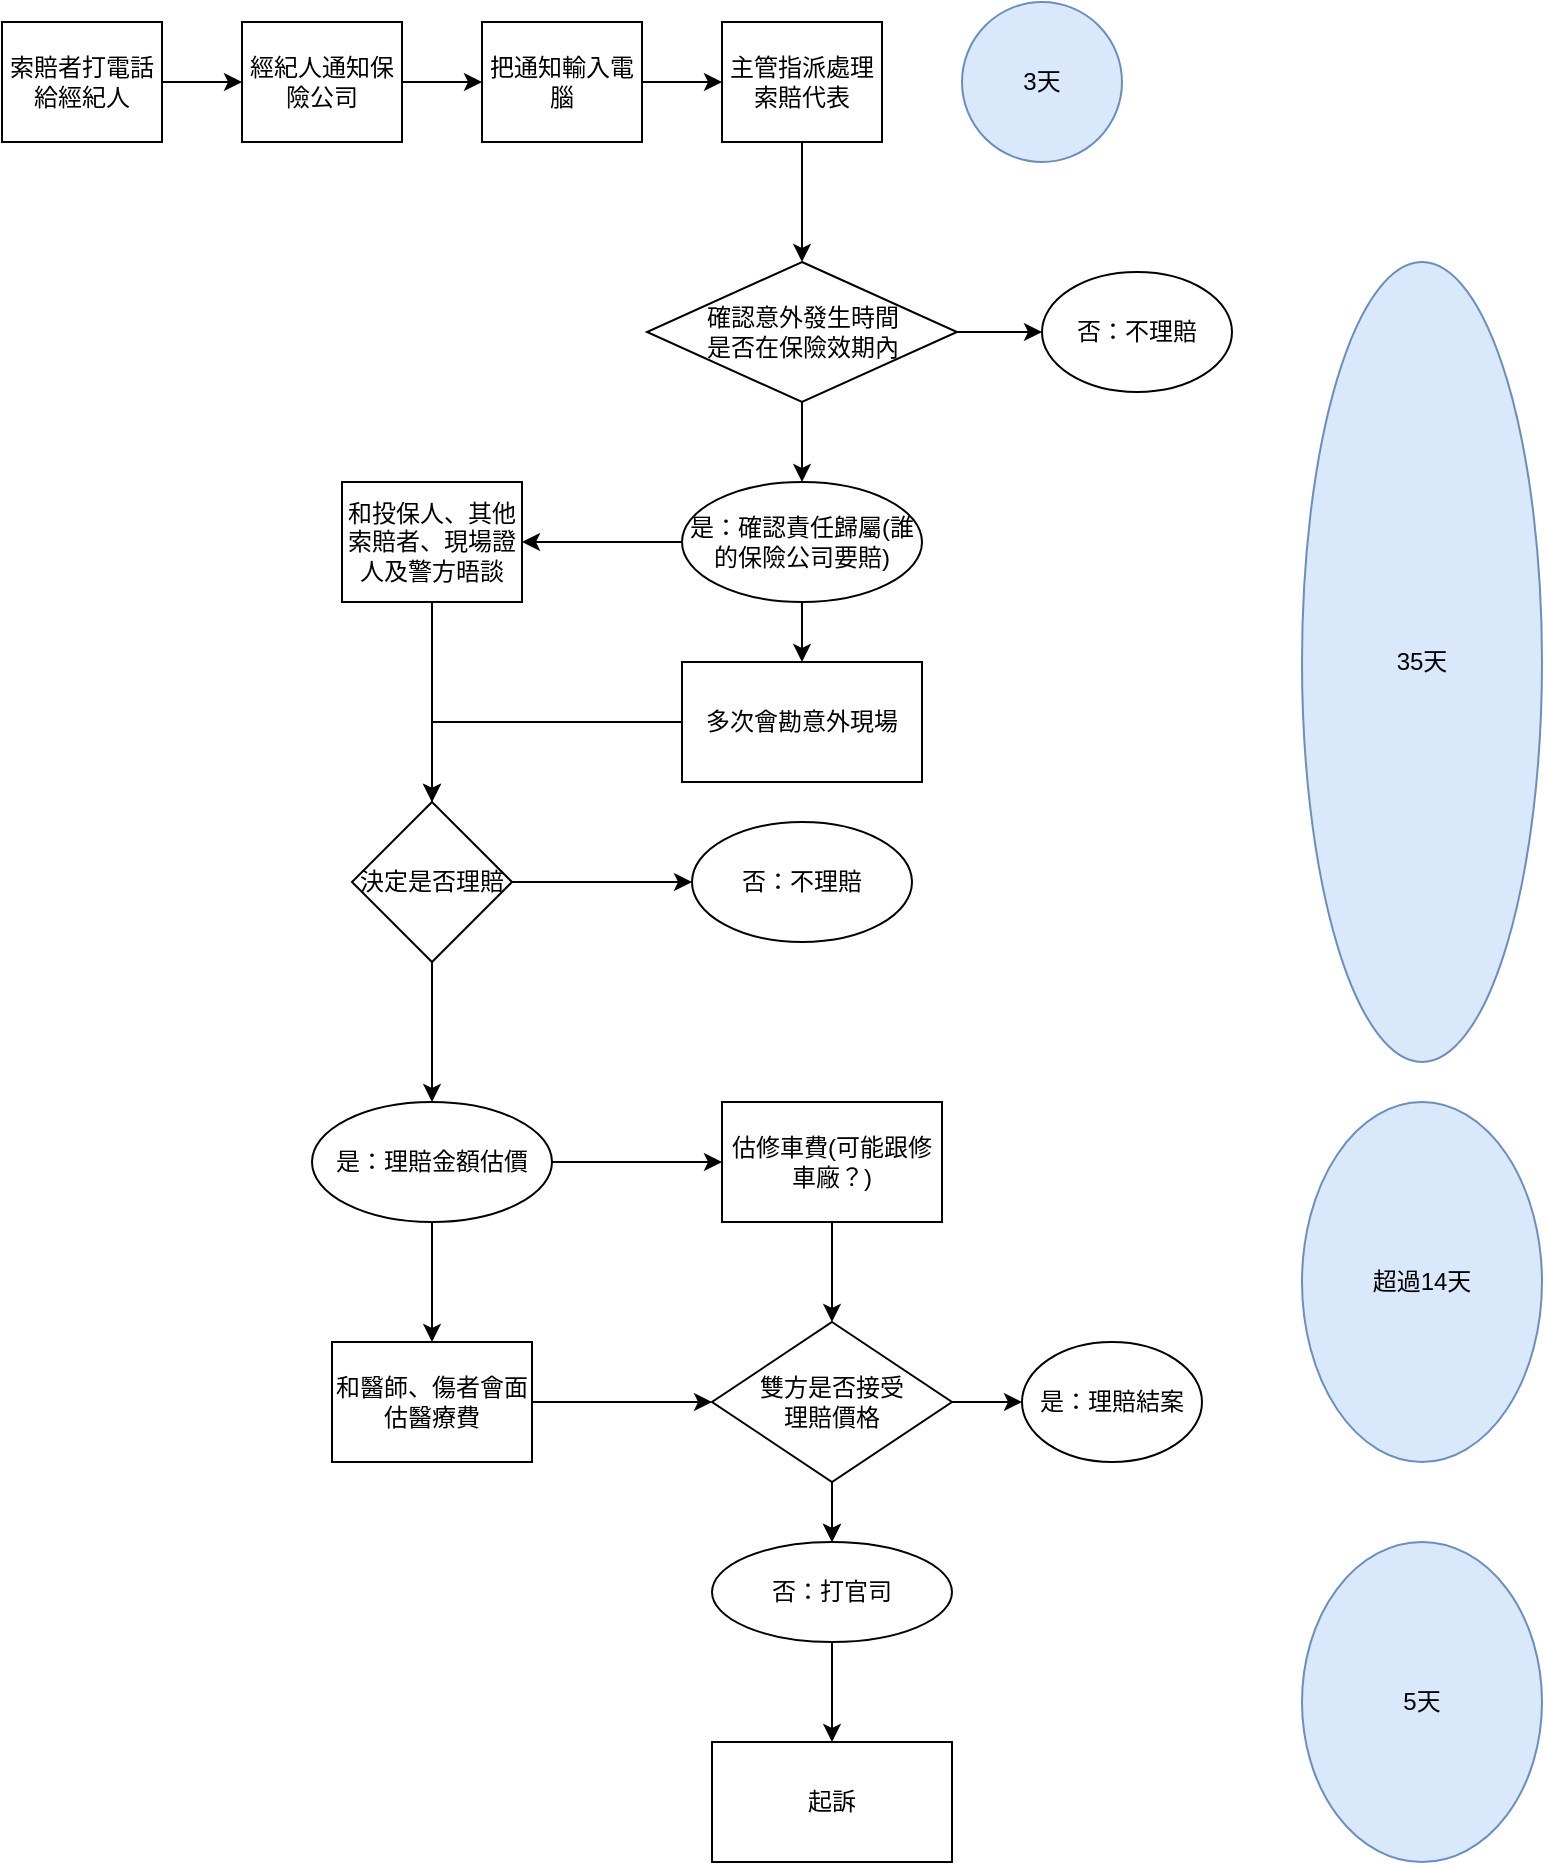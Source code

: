 <mxfile version="15.4.3" type="github" pages="2">
  <diagram id="hlLD3kXGsrbP00aM4ERo" name="Page-1">
    <mxGraphModel dx="782" dy="436" grid="1" gridSize="10" guides="1" tooltips="1" connect="1" arrows="1" fold="1" page="1" pageScale="1" pageWidth="850" pageHeight="1100" math="0" shadow="0">
      <root>
        <mxCell id="0" />
        <mxCell id="1" parent="0" />
        <mxCell id="_yWuBCv0ekEh6ZADHoCv-3" value="" style="edgeStyle=orthogonalEdgeStyle;rounded=0;orthogonalLoop=1;jettySize=auto;html=1;" parent="1" source="_yWuBCv0ekEh6ZADHoCv-1" target="_yWuBCv0ekEh6ZADHoCv-2" edge="1">
          <mxGeometry relative="1" as="geometry" />
        </mxCell>
        <mxCell id="_yWuBCv0ekEh6ZADHoCv-1" value="索賠者打電話給經紀人" style="rounded=0;whiteSpace=wrap;html=1;" parent="1" vertex="1">
          <mxGeometry x="40" y="40" width="80" height="60" as="geometry" />
        </mxCell>
        <mxCell id="_yWuBCv0ekEh6ZADHoCv-5" value="" style="edgeStyle=orthogonalEdgeStyle;rounded=0;orthogonalLoop=1;jettySize=auto;html=1;" parent="1" source="_yWuBCv0ekEh6ZADHoCv-2" target="_yWuBCv0ekEh6ZADHoCv-4" edge="1">
          <mxGeometry relative="1" as="geometry" />
        </mxCell>
        <mxCell id="_yWuBCv0ekEh6ZADHoCv-2" value="經紀人通知保險公司" style="whiteSpace=wrap;html=1;rounded=0;" parent="1" vertex="1">
          <mxGeometry x="160" y="40" width="80" height="60" as="geometry" />
        </mxCell>
        <mxCell id="_yWuBCv0ekEh6ZADHoCv-8" value="" style="edgeStyle=orthogonalEdgeStyle;rounded=0;orthogonalLoop=1;jettySize=auto;html=1;" parent="1" source="_yWuBCv0ekEh6ZADHoCv-4" target="_yWuBCv0ekEh6ZADHoCv-7" edge="1">
          <mxGeometry relative="1" as="geometry" />
        </mxCell>
        <mxCell id="_yWuBCv0ekEh6ZADHoCv-4" value="把通知輸入電腦" style="whiteSpace=wrap;html=1;rounded=0;" parent="1" vertex="1">
          <mxGeometry x="280" y="40" width="80" height="60" as="geometry" />
        </mxCell>
        <mxCell id="abTBdoKjZUfMt6VEYINm-2" value="" style="edgeStyle=orthogonalEdgeStyle;rounded=0;orthogonalLoop=1;jettySize=auto;html=1;" edge="1" parent="1" source="_yWuBCv0ekEh6ZADHoCv-7" target="abTBdoKjZUfMt6VEYINm-1">
          <mxGeometry relative="1" as="geometry" />
        </mxCell>
        <mxCell id="_yWuBCv0ekEh6ZADHoCv-7" value="主管指派處理索賠代表" style="whiteSpace=wrap;html=1;rounded=0;" parent="1" vertex="1">
          <mxGeometry x="400" y="40" width="80" height="60" as="geometry" />
        </mxCell>
        <mxCell id="_yWuBCv0ekEh6ZADHoCv-12" value="3天" style="ellipse;whiteSpace=wrap;html=1;aspect=fixed;fillColor=#dae8fc;strokeColor=#6c8ebf;" parent="1" vertex="1">
          <mxGeometry x="520" y="30" width="80" height="80" as="geometry" />
        </mxCell>
        <mxCell id="abTBdoKjZUfMt6VEYINm-8" value="" style="edgeStyle=orthogonalEdgeStyle;rounded=0;orthogonalLoop=1;jettySize=auto;html=1;" edge="1" parent="1" source="abTBdoKjZUfMt6VEYINm-1" target="abTBdoKjZUfMt6VEYINm-7">
          <mxGeometry relative="1" as="geometry" />
        </mxCell>
        <mxCell id="abTBdoKjZUfMt6VEYINm-10" value="" style="edgeStyle=orthogonalEdgeStyle;rounded=0;orthogonalLoop=1;jettySize=auto;html=1;" edge="1" parent="1" source="abTBdoKjZUfMt6VEYINm-1" target="abTBdoKjZUfMt6VEYINm-9">
          <mxGeometry relative="1" as="geometry" />
        </mxCell>
        <mxCell id="abTBdoKjZUfMt6VEYINm-1" value="確認意外發生時間&lt;br&gt;是否在保險效期內" style="rhombus;whiteSpace=wrap;html=1;rounded=0;" vertex="1" parent="1">
          <mxGeometry x="362.5" y="160" width="155" height="70" as="geometry" />
        </mxCell>
        <mxCell id="abTBdoKjZUfMt6VEYINm-7" value="否：不理賠" style="ellipse;whiteSpace=wrap;html=1;rounded=0;" vertex="1" parent="1">
          <mxGeometry x="560" y="165" width="95" height="60" as="geometry" />
        </mxCell>
        <mxCell id="abTBdoKjZUfMt6VEYINm-9" value="是：確認責任歸屬(誰的保險公司要賠)" style="ellipse;whiteSpace=wrap;html=1;rounded=0;" vertex="1" parent="1">
          <mxGeometry x="380" y="270" width="120" height="60" as="geometry" />
        </mxCell>
        <mxCell id="abTBdoKjZUfMt6VEYINm-20" value="" style="edgeStyle=orthogonalEdgeStyle;rounded=0;orthogonalLoop=1;jettySize=auto;html=1;" edge="1" parent="1" source="abTBdoKjZUfMt6VEYINm-9" target="abTBdoKjZUfMt6VEYINm-19">
          <mxGeometry relative="1" as="geometry">
            <mxPoint x="390" y="390" as="sourcePoint" />
          </mxGeometry>
        </mxCell>
        <mxCell id="abTBdoKjZUfMt6VEYINm-43" value="" style="edgeStyle=orthogonalEdgeStyle;rounded=0;orthogonalLoop=1;jettySize=auto;html=1;exitX=0.5;exitY=1;exitDx=0;exitDy=0;" edge="1" parent="1" source="abTBdoKjZUfMt6VEYINm-9" target="abTBdoKjZUfMt6VEYINm-42">
          <mxGeometry relative="1" as="geometry">
            <mxPoint x="440" y="420" as="sourcePoint" />
          </mxGeometry>
        </mxCell>
        <mxCell id="abTBdoKjZUfMt6VEYINm-16" value="" style="edgeStyle=orthogonalEdgeStyle;rounded=0;orthogonalLoop=1;jettySize=auto;html=1;exitX=0.5;exitY=1;exitDx=0;exitDy=0;" edge="1" parent="1" source="abTBdoKjZUfMt6VEYINm-38" target="abTBdoKjZUfMt6VEYINm-15">
          <mxGeometry relative="1" as="geometry">
            <mxPoint x="255" y="760" as="sourcePoint" />
          </mxGeometry>
        </mxCell>
        <mxCell id="abTBdoKjZUfMt6VEYINm-18" value="" style="edgeStyle=orthogonalEdgeStyle;rounded=0;orthogonalLoop=1;jettySize=auto;html=1;exitX=1;exitY=0.5;exitDx=0;exitDy=0;" edge="1" parent="1" source="abTBdoKjZUfMt6VEYINm-38" target="abTBdoKjZUfMt6VEYINm-17">
          <mxGeometry relative="1" as="geometry">
            <mxPoint x="315" y="730" as="sourcePoint" />
          </mxGeometry>
        </mxCell>
        <mxCell id="abTBdoKjZUfMt6VEYINm-47" value="" style="edgeStyle=orthogonalEdgeStyle;rounded=0;orthogonalLoop=1;jettySize=auto;html=1;" edge="1" parent="1" source="abTBdoKjZUfMt6VEYINm-15" target="abTBdoKjZUfMt6VEYINm-31">
          <mxGeometry relative="1" as="geometry" />
        </mxCell>
        <mxCell id="abTBdoKjZUfMt6VEYINm-15" value="和醫師、傷者會面估醫療費" style="whiteSpace=wrap;html=1;rounded=0;" vertex="1" parent="1">
          <mxGeometry x="205" y="700" width="100" height="60" as="geometry" />
        </mxCell>
        <mxCell id="abTBdoKjZUfMt6VEYINm-32" value="" style="edgeStyle=orthogonalEdgeStyle;rounded=0;orthogonalLoop=1;jettySize=auto;html=1;" edge="1" parent="1" source="abTBdoKjZUfMt6VEYINm-17" target="abTBdoKjZUfMt6VEYINm-31">
          <mxGeometry relative="1" as="geometry" />
        </mxCell>
        <mxCell id="abTBdoKjZUfMt6VEYINm-17" value="估修車費(可能跟修車廠？)" style="whiteSpace=wrap;html=1;rounded=0;" vertex="1" parent="1">
          <mxGeometry x="400" y="580" width="110" height="60" as="geometry" />
        </mxCell>
        <mxCell id="abTBdoKjZUfMt6VEYINm-28" value="" style="edgeStyle=orthogonalEdgeStyle;rounded=0;orthogonalLoop=1;jettySize=auto;html=1;" edge="1" parent="1" source="abTBdoKjZUfMt6VEYINm-19" target="abTBdoKjZUfMt6VEYINm-27">
          <mxGeometry relative="1" as="geometry" />
        </mxCell>
        <mxCell id="abTBdoKjZUfMt6VEYINm-19" value="和投保人、其他索賠者、現場證人及警方晤談" style="whiteSpace=wrap;html=1;rounded=0;" vertex="1" parent="1">
          <mxGeometry x="210" y="270" width="90" height="60" as="geometry" />
        </mxCell>
        <mxCell id="abTBdoKjZUfMt6VEYINm-24" value="35天" style="ellipse;whiteSpace=wrap;html=1;fillColor=#dae8fc;strokeColor=#6c8ebf;" vertex="1" parent="1">
          <mxGeometry x="690" y="160" width="120" height="400" as="geometry" />
        </mxCell>
        <mxCell id="abTBdoKjZUfMt6VEYINm-37" value="" style="edgeStyle=orthogonalEdgeStyle;rounded=0;orthogonalLoop=1;jettySize=auto;html=1;" edge="1" parent="1" source="abTBdoKjZUfMt6VEYINm-27" target="abTBdoKjZUfMt6VEYINm-36">
          <mxGeometry relative="1" as="geometry" />
        </mxCell>
        <mxCell id="abTBdoKjZUfMt6VEYINm-39" value="" style="edgeStyle=orthogonalEdgeStyle;rounded=0;orthogonalLoop=1;jettySize=auto;html=1;" edge="1" parent="1" source="abTBdoKjZUfMt6VEYINm-27" target="abTBdoKjZUfMt6VEYINm-38">
          <mxGeometry relative="1" as="geometry" />
        </mxCell>
        <mxCell id="abTBdoKjZUfMt6VEYINm-27" value="決定是否理賠" style="rhombus;whiteSpace=wrap;html=1;rounded=0;" vertex="1" parent="1">
          <mxGeometry x="215" y="430" width="80" height="80" as="geometry" />
        </mxCell>
        <mxCell id="abTBdoKjZUfMt6VEYINm-49" value="" style="edgeStyle=orthogonalEdgeStyle;rounded=0;orthogonalLoop=1;jettySize=auto;html=1;" edge="1" parent="1" source="abTBdoKjZUfMt6VEYINm-31" target="abTBdoKjZUfMt6VEYINm-48">
          <mxGeometry relative="1" as="geometry" />
        </mxCell>
        <mxCell id="abTBdoKjZUfMt6VEYINm-50" value="" style="edgeStyle=orthogonalEdgeStyle;rounded=0;orthogonalLoop=1;jettySize=auto;html=1;" edge="1" parent="1" source="abTBdoKjZUfMt6VEYINm-31" target="abTBdoKjZUfMt6VEYINm-48">
          <mxGeometry relative="1" as="geometry" />
        </mxCell>
        <mxCell id="abTBdoKjZUfMt6VEYINm-52" value="" style="edgeStyle=orthogonalEdgeStyle;rounded=0;orthogonalLoop=1;jettySize=auto;html=1;" edge="1" parent="1" source="abTBdoKjZUfMt6VEYINm-31" target="abTBdoKjZUfMt6VEYINm-51">
          <mxGeometry relative="1" as="geometry" />
        </mxCell>
        <mxCell id="abTBdoKjZUfMt6VEYINm-31" value="雙方是否接受&lt;br&gt;理賠價格" style="rhombus;whiteSpace=wrap;html=1;rounded=0;" vertex="1" parent="1">
          <mxGeometry x="395" y="690" width="120" height="80" as="geometry" />
        </mxCell>
        <mxCell id="abTBdoKjZUfMt6VEYINm-36" value="否：不理賠" style="ellipse;whiteSpace=wrap;html=1;rounded=0;" vertex="1" parent="1">
          <mxGeometry x="385" y="440" width="110" height="60" as="geometry" />
        </mxCell>
        <mxCell id="abTBdoKjZUfMt6VEYINm-38" value="是：理賠金額估價" style="ellipse;whiteSpace=wrap;html=1;rounded=0;" vertex="1" parent="1">
          <mxGeometry x="195" y="580" width="120" height="60" as="geometry" />
        </mxCell>
        <mxCell id="abTBdoKjZUfMt6VEYINm-45" value="" style="edgeStyle=orthogonalEdgeStyle;rounded=0;orthogonalLoop=1;jettySize=auto;html=1;entryX=0.5;entryY=0;entryDx=0;entryDy=0;" edge="1" parent="1" source="abTBdoKjZUfMt6VEYINm-42" target="abTBdoKjZUfMt6VEYINm-27">
          <mxGeometry relative="1" as="geometry">
            <mxPoint x="290" y="530" as="targetPoint" />
          </mxGeometry>
        </mxCell>
        <mxCell id="abTBdoKjZUfMt6VEYINm-42" value="&lt;span&gt;多次會勘意外現場&lt;/span&gt;" style="whiteSpace=wrap;html=1;rounded=0;" vertex="1" parent="1">
          <mxGeometry x="380" y="360" width="120" height="60" as="geometry" />
        </mxCell>
        <mxCell id="abTBdoKjZUfMt6VEYINm-55" value="" style="edgeStyle=orthogonalEdgeStyle;rounded=0;orthogonalLoop=1;jettySize=auto;html=1;" edge="1" parent="1" source="abTBdoKjZUfMt6VEYINm-48" target="abTBdoKjZUfMt6VEYINm-54">
          <mxGeometry relative="1" as="geometry" />
        </mxCell>
        <mxCell id="abTBdoKjZUfMt6VEYINm-48" value="否：打官司" style="ellipse;whiteSpace=wrap;html=1;rounded=0;" vertex="1" parent="1">
          <mxGeometry x="395" y="800" width="120" height="50" as="geometry" />
        </mxCell>
        <mxCell id="abTBdoKjZUfMt6VEYINm-51" value="是：理賠結案" style="ellipse;whiteSpace=wrap;html=1;rounded=0;" vertex="1" parent="1">
          <mxGeometry x="550" y="700" width="90" height="60" as="geometry" />
        </mxCell>
        <mxCell id="abTBdoKjZUfMt6VEYINm-53" value="超過14天" style="ellipse;whiteSpace=wrap;html=1;fillColor=#dae8fc;strokeColor=#6c8ebf;" vertex="1" parent="1">
          <mxGeometry x="690" y="580" width="120" height="180" as="geometry" />
        </mxCell>
        <mxCell id="abTBdoKjZUfMt6VEYINm-54" value="起訴" style="whiteSpace=wrap;html=1;rounded=0;" vertex="1" parent="1">
          <mxGeometry x="395" y="900" width="120" height="60" as="geometry" />
        </mxCell>
        <mxCell id="abTBdoKjZUfMt6VEYINm-56" value="5天" style="ellipse;whiteSpace=wrap;html=1;fillColor=#dae8fc;strokeColor=#6c8ebf;" vertex="1" parent="1">
          <mxGeometry x="690" y="800" width="120" height="160" as="geometry" />
        </mxCell>
      </root>
    </mxGraphModel>
  </diagram>
  <diagram name="Page-2" id="qdWAaei-kUnX_3tIWodI">
    <mxGraphModel dx="782" dy="436" grid="1" gridSize="10" guides="1" tooltips="1" connect="1" arrows="1" fold="1" page="1" pageScale="1" pageWidth="850" pageHeight="1100" math="0" shadow="0">
      <root>
        <mxCell id="z5HfkO6dcSTwD1_-M65B-0" />
        <mxCell id="z5HfkO6dcSTwD1_-M65B-1" parent="z5HfkO6dcSTwD1_-M65B-0" />
        <mxCell id="z5HfkO6dcSTwD1_-M65B-2" value="" style="edgeStyle=orthogonalEdgeStyle;rounded=0;orthogonalLoop=1;jettySize=auto;html=1;" edge="1" parent="z5HfkO6dcSTwD1_-M65B-1" source="z5HfkO6dcSTwD1_-M65B-3" target="z5HfkO6dcSTwD1_-M65B-5">
          <mxGeometry relative="1" as="geometry" />
        </mxCell>
        <mxCell id="z5HfkO6dcSTwD1_-M65B-3" value="索賠者打電話給經紀人" style="rounded=0;whiteSpace=wrap;html=1;" vertex="1" parent="z5HfkO6dcSTwD1_-M65B-1">
          <mxGeometry x="40" y="40" width="80" height="60" as="geometry" />
        </mxCell>
        <mxCell id="z5HfkO6dcSTwD1_-M65B-4" value="" style="edgeStyle=orthogonalEdgeStyle;rounded=0;orthogonalLoop=1;jettySize=auto;html=1;" edge="1" parent="z5HfkO6dcSTwD1_-M65B-1" source="z5HfkO6dcSTwD1_-M65B-5" target="z5HfkO6dcSTwD1_-M65B-7">
          <mxGeometry relative="1" as="geometry" />
        </mxCell>
        <mxCell id="z5HfkO6dcSTwD1_-M65B-5" value="經紀人通知保險公司" style="whiteSpace=wrap;html=1;rounded=0;" vertex="1" parent="z5HfkO6dcSTwD1_-M65B-1">
          <mxGeometry x="160" y="40" width="80" height="60" as="geometry" />
        </mxCell>
        <mxCell id="z5HfkO6dcSTwD1_-M65B-6" value="" style="edgeStyle=orthogonalEdgeStyle;rounded=0;orthogonalLoop=1;jettySize=auto;html=1;" edge="1" parent="z5HfkO6dcSTwD1_-M65B-1" source="z5HfkO6dcSTwD1_-M65B-7" target="z5HfkO6dcSTwD1_-M65B-9">
          <mxGeometry relative="1" as="geometry" />
        </mxCell>
        <mxCell id="z5HfkO6dcSTwD1_-M65B-7" value="把通知輸入電腦" style="whiteSpace=wrap;html=1;rounded=0;" vertex="1" parent="z5HfkO6dcSTwD1_-M65B-1">
          <mxGeometry x="280" y="40" width="80" height="60" as="geometry" />
        </mxCell>
        <mxCell id="z5HfkO6dcSTwD1_-M65B-8" value="" style="edgeStyle=orthogonalEdgeStyle;rounded=0;orthogonalLoop=1;jettySize=auto;html=1;" edge="1" parent="z5HfkO6dcSTwD1_-M65B-1" source="z5HfkO6dcSTwD1_-M65B-9" target="z5HfkO6dcSTwD1_-M65B-13">
          <mxGeometry relative="1" as="geometry" />
        </mxCell>
        <mxCell id="z5HfkO6dcSTwD1_-M65B-9" value="主管指派處理索賠代表" style="whiteSpace=wrap;html=1;rounded=0;" vertex="1" parent="z5HfkO6dcSTwD1_-M65B-1">
          <mxGeometry x="400" y="40" width="80" height="60" as="geometry" />
        </mxCell>
        <mxCell id="z5HfkO6dcSTwD1_-M65B-10" value="3天" style="ellipse;whiteSpace=wrap;html=1;aspect=fixed;fillColor=#dae8fc;strokeColor=#6c8ebf;" vertex="1" parent="z5HfkO6dcSTwD1_-M65B-1">
          <mxGeometry x="520" y="30" width="80" height="80" as="geometry" />
        </mxCell>
        <mxCell id="z5HfkO6dcSTwD1_-M65B-11" value="" style="edgeStyle=orthogonalEdgeStyle;rounded=0;orthogonalLoop=1;jettySize=auto;html=1;" edge="1" parent="z5HfkO6dcSTwD1_-M65B-1" source="z5HfkO6dcSTwD1_-M65B-13" target="z5HfkO6dcSTwD1_-M65B-14">
          <mxGeometry relative="1" as="geometry" />
        </mxCell>
        <mxCell id="z5HfkO6dcSTwD1_-M65B-12" value="" style="edgeStyle=orthogonalEdgeStyle;rounded=0;orthogonalLoop=1;jettySize=auto;html=1;" edge="1" parent="z5HfkO6dcSTwD1_-M65B-1" source="z5HfkO6dcSTwD1_-M65B-13" target="z5HfkO6dcSTwD1_-M65B-15">
          <mxGeometry relative="1" as="geometry" />
        </mxCell>
        <mxCell id="z5HfkO6dcSTwD1_-M65B-13" value="確認意外發生時間&lt;br&gt;是否在保險效期內" style="rhombus;whiteSpace=wrap;html=1;rounded=0;" vertex="1" parent="z5HfkO6dcSTwD1_-M65B-1">
          <mxGeometry x="362.5" y="160" width="155" height="70" as="geometry" />
        </mxCell>
        <mxCell id="z5HfkO6dcSTwD1_-M65B-14" value="否：不理賠" style="ellipse;whiteSpace=wrap;html=1;rounded=0;" vertex="1" parent="z5HfkO6dcSTwD1_-M65B-1">
          <mxGeometry x="560" y="165" width="95" height="60" as="geometry" />
        </mxCell>
        <mxCell id="z5HfkO6dcSTwD1_-M65B-15" value="是：確認責任歸屬(誰的保險公司要賠)" style="ellipse;whiteSpace=wrap;html=1;rounded=0;" vertex="1" parent="z5HfkO6dcSTwD1_-M65B-1">
          <mxGeometry x="380" y="270" width="120" height="60" as="geometry" />
        </mxCell>
        <mxCell id="z5HfkO6dcSTwD1_-M65B-16" value="" style="edgeStyle=orthogonalEdgeStyle;rounded=0;orthogonalLoop=1;jettySize=auto;html=1;" edge="1" parent="z5HfkO6dcSTwD1_-M65B-1" source="z5HfkO6dcSTwD1_-M65B-15" target="z5HfkO6dcSTwD1_-M65B-25">
          <mxGeometry relative="1" as="geometry">
            <mxPoint x="390" y="390" as="sourcePoint" />
          </mxGeometry>
        </mxCell>
        <mxCell id="z5HfkO6dcSTwD1_-M65B-17" value="" style="edgeStyle=orthogonalEdgeStyle;rounded=0;orthogonalLoop=1;jettySize=auto;html=1;exitX=0.5;exitY=1;exitDx=0;exitDy=0;" edge="1" parent="z5HfkO6dcSTwD1_-M65B-1" source="z5HfkO6dcSTwD1_-M65B-15" target="z5HfkO6dcSTwD1_-M65B-37">
          <mxGeometry relative="1" as="geometry">
            <mxPoint x="440" y="420" as="sourcePoint" />
          </mxGeometry>
        </mxCell>
        <mxCell id="z5HfkO6dcSTwD1_-M65B-18" value="" style="edgeStyle=orthogonalEdgeStyle;rounded=0;orthogonalLoop=1;jettySize=auto;html=1;exitX=0.5;exitY=1;exitDx=0;exitDy=0;" edge="1" parent="z5HfkO6dcSTwD1_-M65B-1" source="z5HfkO6dcSTwD1_-M65B-35" target="z5HfkO6dcSTwD1_-M65B-21">
          <mxGeometry relative="1" as="geometry">
            <mxPoint x="255" y="760" as="sourcePoint" />
          </mxGeometry>
        </mxCell>
        <mxCell id="z5HfkO6dcSTwD1_-M65B-19" value="" style="edgeStyle=orthogonalEdgeStyle;rounded=0;orthogonalLoop=1;jettySize=auto;html=1;exitX=1;exitY=0.5;exitDx=0;exitDy=0;" edge="1" parent="z5HfkO6dcSTwD1_-M65B-1" source="z5HfkO6dcSTwD1_-M65B-35" target="z5HfkO6dcSTwD1_-M65B-23">
          <mxGeometry relative="1" as="geometry">
            <mxPoint x="315" y="730" as="sourcePoint" />
          </mxGeometry>
        </mxCell>
        <mxCell id="z5HfkO6dcSTwD1_-M65B-20" value="" style="edgeStyle=orthogonalEdgeStyle;rounded=0;orthogonalLoop=1;jettySize=auto;html=1;" edge="1" parent="z5HfkO6dcSTwD1_-M65B-1" source="z5HfkO6dcSTwD1_-M65B-21" target="z5HfkO6dcSTwD1_-M65B-33">
          <mxGeometry relative="1" as="geometry" />
        </mxCell>
        <mxCell id="z5HfkO6dcSTwD1_-M65B-21" value="和醫師、傷者會面估醫療費" style="whiteSpace=wrap;html=1;rounded=0;" vertex="1" parent="z5HfkO6dcSTwD1_-M65B-1">
          <mxGeometry x="205" y="700" width="100" height="60" as="geometry" />
        </mxCell>
        <mxCell id="z5HfkO6dcSTwD1_-M65B-22" value="" style="edgeStyle=orthogonalEdgeStyle;rounded=0;orthogonalLoop=1;jettySize=auto;html=1;" edge="1" parent="z5HfkO6dcSTwD1_-M65B-1" source="z5HfkO6dcSTwD1_-M65B-23" target="z5HfkO6dcSTwD1_-M65B-33">
          <mxGeometry relative="1" as="geometry" />
        </mxCell>
        <mxCell id="z5HfkO6dcSTwD1_-M65B-23" value="估修車費(可能跟修車廠？)" style="whiteSpace=wrap;html=1;rounded=0;" vertex="1" parent="z5HfkO6dcSTwD1_-M65B-1">
          <mxGeometry x="400" y="580" width="110" height="60" as="geometry" />
        </mxCell>
        <mxCell id="z5HfkO6dcSTwD1_-M65B-24" value="" style="edgeStyle=orthogonalEdgeStyle;rounded=0;orthogonalLoop=1;jettySize=auto;html=1;" edge="1" parent="z5HfkO6dcSTwD1_-M65B-1" source="z5HfkO6dcSTwD1_-M65B-25" target="z5HfkO6dcSTwD1_-M65B-29">
          <mxGeometry relative="1" as="geometry" />
        </mxCell>
        <mxCell id="z5HfkO6dcSTwD1_-M65B-25" value="和投保人、其他索賠者、現場證人及警方晤談" style="whiteSpace=wrap;html=1;rounded=0;" vertex="1" parent="z5HfkO6dcSTwD1_-M65B-1">
          <mxGeometry x="210" y="270" width="90" height="60" as="geometry" />
        </mxCell>
        <mxCell id="z5HfkO6dcSTwD1_-M65B-26" value="35天" style="ellipse;whiteSpace=wrap;html=1;fillColor=#dae8fc;strokeColor=#6c8ebf;" vertex="1" parent="z5HfkO6dcSTwD1_-M65B-1">
          <mxGeometry x="690" y="160" width="120" height="400" as="geometry" />
        </mxCell>
        <mxCell id="z5HfkO6dcSTwD1_-M65B-27" value="" style="edgeStyle=orthogonalEdgeStyle;rounded=0;orthogonalLoop=1;jettySize=auto;html=1;" edge="1" parent="z5HfkO6dcSTwD1_-M65B-1" source="z5HfkO6dcSTwD1_-M65B-29" target="z5HfkO6dcSTwD1_-M65B-34">
          <mxGeometry relative="1" as="geometry" />
        </mxCell>
        <mxCell id="z5HfkO6dcSTwD1_-M65B-28" value="" style="edgeStyle=orthogonalEdgeStyle;rounded=0;orthogonalLoop=1;jettySize=auto;html=1;" edge="1" parent="z5HfkO6dcSTwD1_-M65B-1" source="z5HfkO6dcSTwD1_-M65B-29" target="z5HfkO6dcSTwD1_-M65B-35">
          <mxGeometry relative="1" as="geometry" />
        </mxCell>
        <mxCell id="z5HfkO6dcSTwD1_-M65B-29" value="決定是否理賠" style="rhombus;whiteSpace=wrap;html=1;rounded=0;" vertex="1" parent="z5HfkO6dcSTwD1_-M65B-1">
          <mxGeometry x="215" y="430" width="80" height="80" as="geometry" />
        </mxCell>
        <mxCell id="z5HfkO6dcSTwD1_-M65B-30" value="" style="edgeStyle=orthogonalEdgeStyle;rounded=0;orthogonalLoop=1;jettySize=auto;html=1;" edge="1" parent="z5HfkO6dcSTwD1_-M65B-1" source="z5HfkO6dcSTwD1_-M65B-33" target="z5HfkO6dcSTwD1_-M65B-39">
          <mxGeometry relative="1" as="geometry" />
        </mxCell>
        <mxCell id="z5HfkO6dcSTwD1_-M65B-31" value="" style="edgeStyle=orthogonalEdgeStyle;rounded=0;orthogonalLoop=1;jettySize=auto;html=1;" edge="1" parent="z5HfkO6dcSTwD1_-M65B-1" source="z5HfkO6dcSTwD1_-M65B-33" target="z5HfkO6dcSTwD1_-M65B-39">
          <mxGeometry relative="1" as="geometry" />
        </mxCell>
        <mxCell id="z5HfkO6dcSTwD1_-M65B-32" value="" style="edgeStyle=orthogonalEdgeStyle;rounded=0;orthogonalLoop=1;jettySize=auto;html=1;" edge="1" parent="z5HfkO6dcSTwD1_-M65B-1" source="z5HfkO6dcSTwD1_-M65B-33" target="z5HfkO6dcSTwD1_-M65B-40">
          <mxGeometry relative="1" as="geometry" />
        </mxCell>
        <mxCell id="z5HfkO6dcSTwD1_-M65B-33" value="雙方是否接受&lt;br&gt;理賠價格" style="rhombus;whiteSpace=wrap;html=1;rounded=0;" vertex="1" parent="z5HfkO6dcSTwD1_-M65B-1">
          <mxGeometry x="395" y="690" width="120" height="80" as="geometry" />
        </mxCell>
        <mxCell id="z5HfkO6dcSTwD1_-M65B-34" value="否：不理賠" style="ellipse;whiteSpace=wrap;html=1;rounded=0;" vertex="1" parent="z5HfkO6dcSTwD1_-M65B-1">
          <mxGeometry x="385" y="440" width="110" height="60" as="geometry" />
        </mxCell>
        <mxCell id="z5HfkO6dcSTwD1_-M65B-35" value="是：理賠金額估價" style="ellipse;whiteSpace=wrap;html=1;rounded=0;" vertex="1" parent="z5HfkO6dcSTwD1_-M65B-1">
          <mxGeometry x="195" y="580" width="120" height="60" as="geometry" />
        </mxCell>
        <mxCell id="z5HfkO6dcSTwD1_-M65B-36" value="" style="edgeStyle=orthogonalEdgeStyle;rounded=0;orthogonalLoop=1;jettySize=auto;html=1;entryX=0.5;entryY=0;entryDx=0;entryDy=0;" edge="1" parent="z5HfkO6dcSTwD1_-M65B-1" source="z5HfkO6dcSTwD1_-M65B-37" target="z5HfkO6dcSTwD1_-M65B-29">
          <mxGeometry relative="1" as="geometry">
            <mxPoint x="290" y="530" as="targetPoint" />
          </mxGeometry>
        </mxCell>
        <mxCell id="z5HfkO6dcSTwD1_-M65B-37" value="&lt;span&gt;多次會勘意外現場&lt;/span&gt;" style="whiteSpace=wrap;html=1;rounded=0;" vertex="1" parent="z5HfkO6dcSTwD1_-M65B-1">
          <mxGeometry x="380" y="360" width="120" height="60" as="geometry" />
        </mxCell>
        <mxCell id="z5HfkO6dcSTwD1_-M65B-38" value="" style="edgeStyle=orthogonalEdgeStyle;rounded=0;orthogonalLoop=1;jettySize=auto;html=1;" edge="1" parent="z5HfkO6dcSTwD1_-M65B-1" source="z5HfkO6dcSTwD1_-M65B-39" target="z5HfkO6dcSTwD1_-M65B-42">
          <mxGeometry relative="1" as="geometry" />
        </mxCell>
        <mxCell id="z5HfkO6dcSTwD1_-M65B-39" value="否：打官司" style="ellipse;whiteSpace=wrap;html=1;rounded=0;" vertex="1" parent="z5HfkO6dcSTwD1_-M65B-1">
          <mxGeometry x="395" y="800" width="120" height="50" as="geometry" />
        </mxCell>
        <mxCell id="z5HfkO6dcSTwD1_-M65B-40" value="是：理賠結案" style="ellipse;whiteSpace=wrap;html=1;rounded=0;" vertex="1" parent="z5HfkO6dcSTwD1_-M65B-1">
          <mxGeometry x="550" y="700" width="90" height="60" as="geometry" />
        </mxCell>
        <mxCell id="z5HfkO6dcSTwD1_-M65B-41" value="超過14天" style="ellipse;whiteSpace=wrap;html=1;fillColor=#dae8fc;strokeColor=#6c8ebf;" vertex="1" parent="z5HfkO6dcSTwD1_-M65B-1">
          <mxGeometry x="690" y="580" width="120" height="180" as="geometry" />
        </mxCell>
        <mxCell id="z5HfkO6dcSTwD1_-M65B-42" value="起訴" style="whiteSpace=wrap;html=1;rounded=0;" vertex="1" parent="z5HfkO6dcSTwD1_-M65B-1">
          <mxGeometry x="395" y="900" width="120" height="60" as="geometry" />
        </mxCell>
        <mxCell id="z5HfkO6dcSTwD1_-M65B-43" value="5天" style="ellipse;whiteSpace=wrap;html=1;fillColor=#dae8fc;strokeColor=#6c8ebf;" vertex="1" parent="z5HfkO6dcSTwD1_-M65B-1">
          <mxGeometry x="690" y="800" width="120" height="160" as="geometry" />
        </mxCell>
      </root>
    </mxGraphModel>
  </diagram>
</mxfile>
